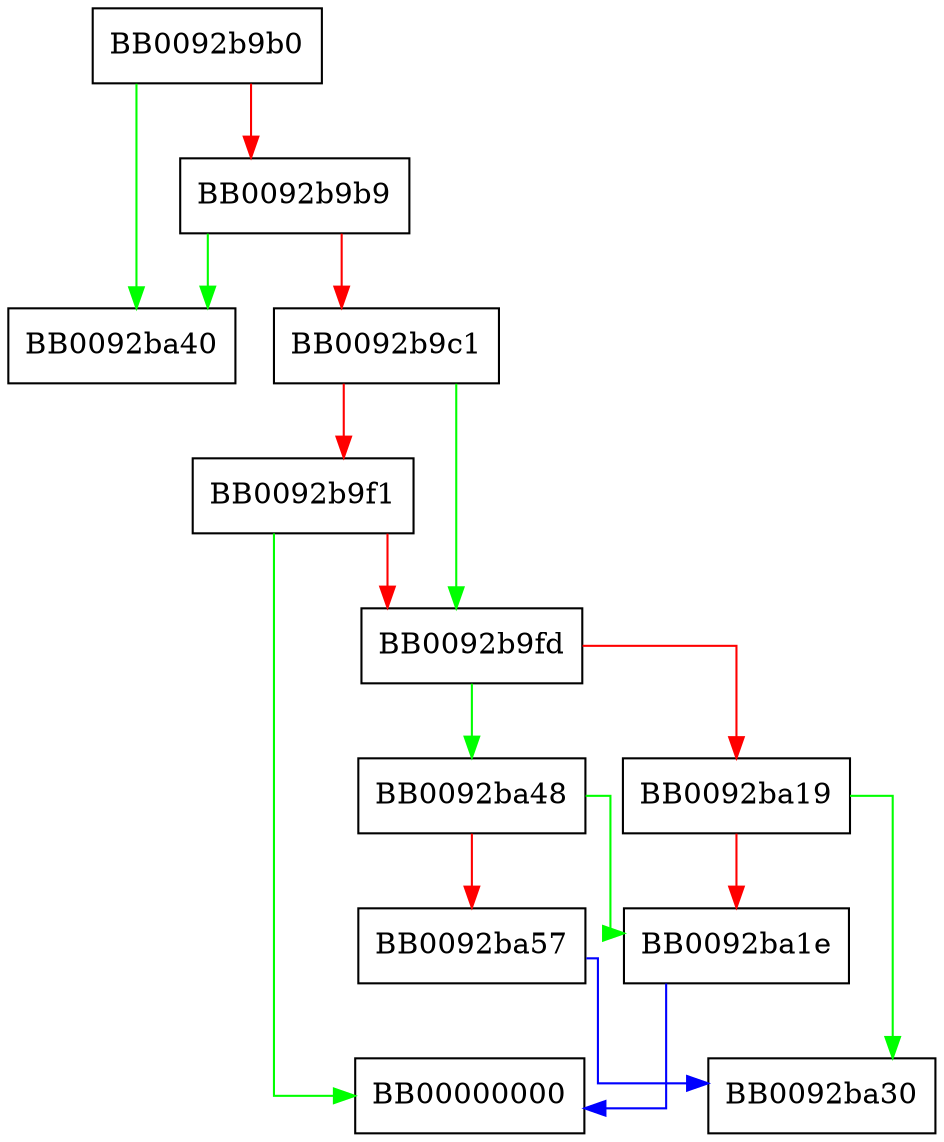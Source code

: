 digraph __register_frame_info_bases {
  node [shape="box"];
  graph [splines=ortho];
  BB0092b9b0 -> BB0092ba40 [color="green"];
  BB0092b9b0 -> BB0092b9b9 [color="red"];
  BB0092b9b9 -> BB0092ba40 [color="green"];
  BB0092b9b9 -> BB0092b9c1 [color="red"];
  BB0092b9c1 -> BB0092b9fd [color="green"];
  BB0092b9c1 -> BB0092b9f1 [color="red"];
  BB0092b9f1 -> BB00000000 [color="green"];
  BB0092b9f1 -> BB0092b9fd [color="red"];
  BB0092b9fd -> BB0092ba48 [color="green"];
  BB0092b9fd -> BB0092ba19 [color="red"];
  BB0092ba19 -> BB0092ba30 [color="green"];
  BB0092ba19 -> BB0092ba1e [color="red"];
  BB0092ba1e -> BB00000000 [color="blue"];
  BB0092ba48 -> BB0092ba1e [color="green"];
  BB0092ba48 -> BB0092ba57 [color="red"];
  BB0092ba57 -> BB0092ba30 [color="blue"];
}